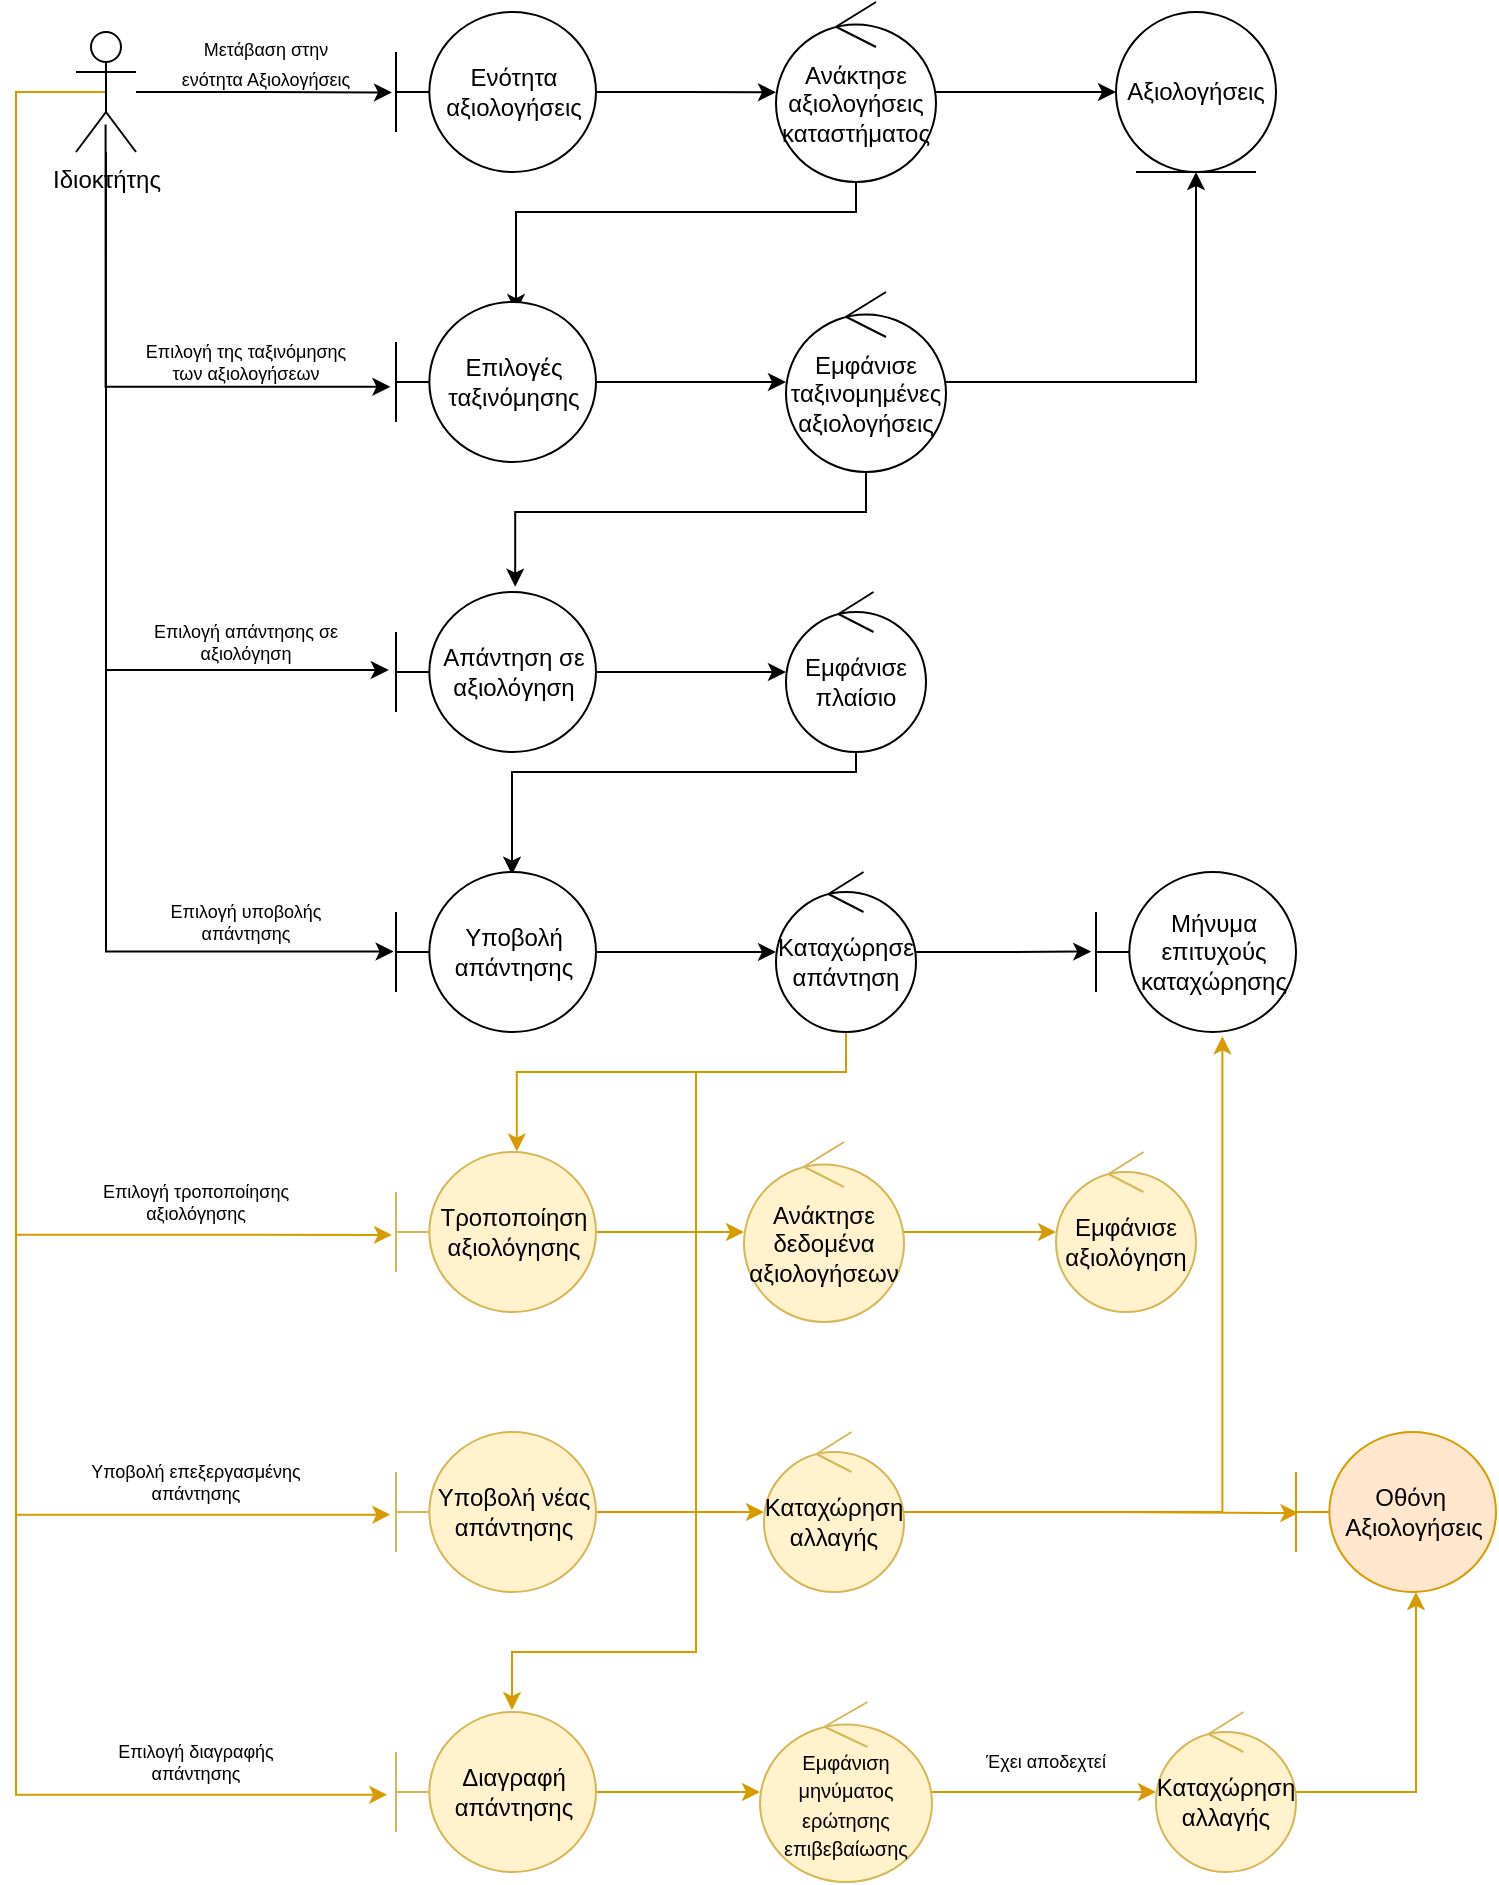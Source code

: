 <mxfile version="17.4.6" type="device"><diagram id="AdxF38VWy3-FA44VEDeO" name="Page-1"><mxGraphModel dx="1038" dy="579" grid="1" gridSize="10" guides="1" tooltips="1" connect="1" arrows="1" fold="1" page="1" pageScale="1" pageWidth="827" pageHeight="1169" math="0" shadow="0"><root><mxCell id="0"/><mxCell id="1" parent="0"/><mxCell id="u4mXXUSTzIc0NxDRn5gy-13" style="edgeStyle=orthogonalEdgeStyle;rounded=0;orthogonalLoop=1;jettySize=auto;html=1;entryX=-0.02;entryY=0.503;entryDx=0;entryDy=0;entryPerimeter=0;" edge="1" parent="1" source="u4mXXUSTzIc0NxDRn5gy-1" target="u4mXXUSTzIc0NxDRn5gy-2"><mxGeometry relative="1" as="geometry"/></mxCell><mxCell id="u4mXXUSTzIc0NxDRn5gy-16" style="edgeStyle=orthogonalEdgeStyle;rounded=0;orthogonalLoop=1;jettySize=auto;html=1;entryX=-0.028;entryY=0.53;entryDx=0;entryDy=0;entryPerimeter=0;exitX=0.493;exitY=0.77;exitDx=0;exitDy=0;exitPerimeter=0;" edge="1" parent="1" source="u4mXXUSTzIc0NxDRn5gy-1" target="u4mXXUSTzIc0NxDRn5gy-5"><mxGeometry relative="1" as="geometry"><Array as="points"><mxPoint x="55" y="217"/></Array></mxGeometry></mxCell><mxCell id="u4mXXUSTzIc0NxDRn5gy-20" style="edgeStyle=orthogonalEdgeStyle;rounded=0;orthogonalLoop=1;jettySize=auto;html=1;entryX=-0.036;entryY=0.488;entryDx=0;entryDy=0;entryPerimeter=0;" edge="1" parent="1" source="u4mXXUSTzIc0NxDRn5gy-1" target="u4mXXUSTzIc0NxDRn5gy-7"><mxGeometry relative="1" as="geometry"><Array as="points"><mxPoint x="55" y="359"/></Array></mxGeometry></mxCell><mxCell id="u4mXXUSTzIc0NxDRn5gy-23" style="edgeStyle=orthogonalEdgeStyle;rounded=0;orthogonalLoop=1;jettySize=auto;html=1;entryX=-0.012;entryY=0.497;entryDx=0;entryDy=0;entryPerimeter=0;" edge="1" parent="1" source="u4mXXUSTzIc0NxDRn5gy-1" target="u4mXXUSTzIc0NxDRn5gy-9"><mxGeometry relative="1" as="geometry"><Array as="points"><mxPoint x="55" y="500"/></Array></mxGeometry></mxCell><mxCell id="u4mXXUSTzIc0NxDRn5gy-36" style="edgeStyle=orthogonalEdgeStyle;rounded=0;orthogonalLoop=1;jettySize=auto;html=1;entryX=-0.02;entryY=0.518;entryDx=0;entryDy=0;entryPerimeter=0;fontSize=12;fillColor=#ffe6cc;strokeColor=#d79b00;exitX=0.5;exitY=0.5;exitDx=0;exitDy=0;exitPerimeter=0;" edge="1" parent="1" source="u4mXXUSTzIc0NxDRn5gy-1" target="u4mXXUSTzIc0NxDRn5gy-27"><mxGeometry relative="1" as="geometry"><Array as="points"><mxPoint x="10" y="70"/><mxPoint x="10" y="641"/></Array></mxGeometry></mxCell><mxCell id="u4mXXUSTzIc0NxDRn5gy-39" style="edgeStyle=orthogonalEdgeStyle;rounded=0;orthogonalLoop=1;jettySize=auto;html=1;entryX=-0.028;entryY=0.517;entryDx=0;entryDy=0;entryPerimeter=0;fontSize=12;fillColor=#ffe6cc;strokeColor=#d79b00;" edge="1" parent="1" source="u4mXXUSTzIc0NxDRn5gy-1" target="u4mXXUSTzIc0NxDRn5gy-30"><mxGeometry relative="1" as="geometry"><Array as="points"><mxPoint x="10" y="70"/><mxPoint x="10" y="781"/></Array></mxGeometry></mxCell><mxCell id="u4mXXUSTzIc0NxDRn5gy-43" style="edgeStyle=orthogonalEdgeStyle;rounded=0;orthogonalLoop=1;jettySize=auto;html=1;entryX=-0.044;entryY=0.517;entryDx=0;entryDy=0;entryPerimeter=0;fontSize=12;fillColor=#ffe6cc;strokeColor=#d79b00;" edge="1" parent="1" source="u4mXXUSTzIc0NxDRn5gy-1" target="u4mXXUSTzIc0NxDRn5gy-33"><mxGeometry relative="1" as="geometry"><Array as="points"><mxPoint x="10" y="70"/><mxPoint x="10" y="921"/></Array></mxGeometry></mxCell><mxCell id="u4mXXUSTzIc0NxDRn5gy-1" value="Ιδιοκτήτης" style="shape=umlActor;verticalLabelPosition=bottom;verticalAlign=top;html=1;" vertex="1" parent="1"><mxGeometry x="40" y="40" width="30" height="60" as="geometry"/></mxCell><mxCell id="u4mXXUSTzIc0NxDRn5gy-14" style="edgeStyle=orthogonalEdgeStyle;rounded=0;orthogonalLoop=1;jettySize=auto;html=1;entryX=0;entryY=0.502;entryDx=0;entryDy=0;entryPerimeter=0;" edge="1" parent="1" source="u4mXXUSTzIc0NxDRn5gy-2" target="u4mXXUSTzIc0NxDRn5gy-3"><mxGeometry relative="1" as="geometry"/></mxCell><mxCell id="u4mXXUSTzIc0NxDRn5gy-2" value="Ενότητα αξιολογήσεις" style="shape=umlBoundary;whiteSpace=wrap;html=1;" vertex="1" parent="1"><mxGeometry x="200" y="30" width="100" height="80" as="geometry"/></mxCell><mxCell id="u4mXXUSTzIc0NxDRn5gy-15" style="edgeStyle=orthogonalEdgeStyle;rounded=0;orthogonalLoop=1;jettySize=auto;html=1;entryX=0;entryY=0.5;entryDx=0;entryDy=0;" edge="1" parent="1" source="u4mXXUSTzIc0NxDRn5gy-3" target="u4mXXUSTzIc0NxDRn5gy-4"><mxGeometry relative="1" as="geometry"/></mxCell><mxCell id="u4mXXUSTzIc0NxDRn5gy-18" style="edgeStyle=orthogonalEdgeStyle;rounded=0;orthogonalLoop=1;jettySize=auto;html=1;entryX=0.6;entryY=0.063;entryDx=0;entryDy=0;entryPerimeter=0;" edge="1" parent="1" source="u4mXXUSTzIc0NxDRn5gy-3" target="u4mXXUSTzIc0NxDRn5gy-5"><mxGeometry relative="1" as="geometry"><Array as="points"><mxPoint x="430" y="130"/><mxPoint x="260" y="130"/></Array></mxGeometry></mxCell><mxCell id="u4mXXUSTzIc0NxDRn5gy-3" value="Ανάκτησε αξιολογήσεις καταστήματος" style="ellipse;shape=umlControl;whiteSpace=wrap;html=1;" vertex="1" parent="1"><mxGeometry x="390" y="25" width="80" height="90" as="geometry"/></mxCell><mxCell id="u4mXXUSTzIc0NxDRn5gy-4" value="Αξιολογήσεις" style="ellipse;shape=umlEntity;whiteSpace=wrap;html=1;" vertex="1" parent="1"><mxGeometry x="560" y="30" width="80" height="80" as="geometry"/></mxCell><mxCell id="u4mXXUSTzIc0NxDRn5gy-17" style="edgeStyle=orthogonalEdgeStyle;rounded=0;orthogonalLoop=1;jettySize=auto;html=1;" edge="1" parent="1" source="u4mXXUSTzIc0NxDRn5gy-5" target="u4mXXUSTzIc0NxDRn5gy-6"><mxGeometry relative="1" as="geometry"/></mxCell><mxCell id="u4mXXUSTzIc0NxDRn5gy-5" value="Επιλογές ταξινόμησης" style="shape=umlBoundary;whiteSpace=wrap;html=1;" vertex="1" parent="1"><mxGeometry x="200" y="175" width="100" height="80" as="geometry"/></mxCell><mxCell id="u4mXXUSTzIc0NxDRn5gy-19" style="edgeStyle=orthogonalEdgeStyle;rounded=0;orthogonalLoop=1;jettySize=auto;html=1;entryX=0.5;entryY=1;entryDx=0;entryDy=0;" edge="1" parent="1" source="u4mXXUSTzIc0NxDRn5gy-6" target="u4mXXUSTzIc0NxDRn5gy-4"><mxGeometry relative="1" as="geometry"/></mxCell><mxCell id="u4mXXUSTzIc0NxDRn5gy-22" style="edgeStyle=orthogonalEdgeStyle;rounded=0;orthogonalLoop=1;jettySize=auto;html=1;entryX=0.596;entryY=-0.033;entryDx=0;entryDy=0;entryPerimeter=0;" edge="1" parent="1" source="u4mXXUSTzIc0NxDRn5gy-6" target="u4mXXUSTzIc0NxDRn5gy-7"><mxGeometry relative="1" as="geometry"><Array as="points"><mxPoint x="435" y="280"/><mxPoint x="260" y="280"/></Array></mxGeometry></mxCell><mxCell id="u4mXXUSTzIc0NxDRn5gy-6" value="Εμφάνισε ταξινομημένες αξιολογήσεις" style="ellipse;shape=umlControl;whiteSpace=wrap;html=1;" vertex="1" parent="1"><mxGeometry x="395" y="170" width="80" height="90" as="geometry"/></mxCell><mxCell id="u4mXXUSTzIc0NxDRn5gy-21" style="edgeStyle=orthogonalEdgeStyle;rounded=0;orthogonalLoop=1;jettySize=auto;html=1;" edge="1" parent="1" source="u4mXXUSTzIc0NxDRn5gy-7" target="u4mXXUSTzIc0NxDRn5gy-8"><mxGeometry relative="1" as="geometry"/></mxCell><mxCell id="u4mXXUSTzIc0NxDRn5gy-7" value="Απάντηση σε αξιολόγηση" style="shape=umlBoundary;whiteSpace=wrap;html=1;" vertex="1" parent="1"><mxGeometry x="200" y="320" width="100" height="80" as="geometry"/></mxCell><mxCell id="u4mXXUSTzIc0NxDRn5gy-26" style="edgeStyle=orthogonalEdgeStyle;rounded=0;orthogonalLoop=1;jettySize=auto;html=1;entryX=0.58;entryY=0.017;entryDx=0;entryDy=0;entryPerimeter=0;" edge="1" parent="1" source="u4mXXUSTzIc0NxDRn5gy-8" target="u4mXXUSTzIc0NxDRn5gy-9"><mxGeometry relative="1" as="geometry"><Array as="points"><mxPoint x="430" y="410"/><mxPoint x="258" y="410"/></Array></mxGeometry></mxCell><mxCell id="u4mXXUSTzIc0NxDRn5gy-8" value="Εμφάνισε πλαίσιο" style="ellipse;shape=umlControl;whiteSpace=wrap;html=1;" vertex="1" parent="1"><mxGeometry x="395" y="320" width="70" height="80" as="geometry"/></mxCell><mxCell id="u4mXXUSTzIc0NxDRn5gy-24" style="edgeStyle=orthogonalEdgeStyle;rounded=0;orthogonalLoop=1;jettySize=auto;html=1;" edge="1" parent="1" source="u4mXXUSTzIc0NxDRn5gy-9" target="u4mXXUSTzIc0NxDRn5gy-10"><mxGeometry relative="1" as="geometry"/></mxCell><mxCell id="u4mXXUSTzIc0NxDRn5gy-9" value="Υποβολή απάντησης" style="shape=umlBoundary;whiteSpace=wrap;html=1;" vertex="1" parent="1"><mxGeometry x="200" y="460" width="100" height="80" as="geometry"/></mxCell><mxCell id="u4mXXUSTzIc0NxDRn5gy-25" style="edgeStyle=orthogonalEdgeStyle;rounded=0;orthogonalLoop=1;jettySize=auto;html=1;entryX=-0.024;entryY=0.497;entryDx=0;entryDy=0;entryPerimeter=0;" edge="1" parent="1" source="u4mXXUSTzIc0NxDRn5gy-10" target="u4mXXUSTzIc0NxDRn5gy-11"><mxGeometry relative="1" as="geometry"/></mxCell><mxCell id="u4mXXUSTzIc0NxDRn5gy-47" style="edgeStyle=orthogonalEdgeStyle;rounded=0;orthogonalLoop=1;jettySize=auto;html=1;entryX=0.604;entryY=-0.003;entryDx=0;entryDy=0;entryPerimeter=0;fontSize=12;fillColor=#ffe6cc;strokeColor=#d79b00;" edge="1" parent="1" source="u4mXXUSTzIc0NxDRn5gy-10" target="u4mXXUSTzIc0NxDRn5gy-27"><mxGeometry relative="1" as="geometry"><Array as="points"><mxPoint x="425" y="560"/><mxPoint x="260" y="560"/></Array></mxGeometry></mxCell><mxCell id="u4mXXUSTzIc0NxDRn5gy-48" style="edgeStyle=orthogonalEdgeStyle;rounded=0;orthogonalLoop=1;jettySize=auto;html=1;entryX=0.58;entryY=-0.012;entryDx=0;entryDy=0;entryPerimeter=0;fontSize=12;fillColor=#ffe6cc;strokeColor=#d79b00;" edge="1" parent="1" source="u4mXXUSTzIc0NxDRn5gy-10" target="u4mXXUSTzIc0NxDRn5gy-33"><mxGeometry relative="1" as="geometry"><Array as="points"><mxPoint x="425" y="560"/><mxPoint x="350" y="560"/><mxPoint x="350" y="850"/><mxPoint x="258" y="850"/></Array></mxGeometry></mxCell><mxCell id="u4mXXUSTzIc0NxDRn5gy-10" value="Καταχώρησε απάντηση" style="ellipse;shape=umlControl;whiteSpace=wrap;html=1;" vertex="1" parent="1"><mxGeometry x="390" y="460" width="70" height="80" as="geometry"/></mxCell><mxCell id="u4mXXUSTzIc0NxDRn5gy-11" value="Μήνυμα επιτυχούς καταχώρησης" style="shape=umlBoundary;whiteSpace=wrap;html=1;" vertex="1" parent="1"><mxGeometry x="550" y="460" width="100" height="80" as="geometry"/></mxCell><mxCell id="u4mXXUSTzIc0NxDRn5gy-37" style="edgeStyle=orthogonalEdgeStyle;rounded=0;orthogonalLoop=1;jettySize=auto;html=1;fontSize=12;fillColor=#ffe6cc;strokeColor=#d79b00;" edge="1" parent="1" source="u4mXXUSTzIc0NxDRn5gy-27" target="u4mXXUSTzIc0NxDRn5gy-28"><mxGeometry relative="1" as="geometry"/></mxCell><mxCell id="u4mXXUSTzIc0NxDRn5gy-27" value="Τροποποίηση αξιολόγησης" style="shape=umlBoundary;whiteSpace=wrap;html=1;fillColor=#fff2cc;strokeColor=#d6b656;" vertex="1" parent="1"><mxGeometry x="200" y="600" width="100" height="80" as="geometry"/></mxCell><mxCell id="u4mXXUSTzIc0NxDRn5gy-38" style="edgeStyle=orthogonalEdgeStyle;rounded=0;orthogonalLoop=1;jettySize=auto;html=1;fontSize=12;fillColor=#ffe6cc;strokeColor=#d79b00;" edge="1" parent="1" source="u4mXXUSTzIc0NxDRn5gy-28" target="u4mXXUSTzIc0NxDRn5gy-29"><mxGeometry relative="1" as="geometry"/></mxCell><mxCell id="u4mXXUSTzIc0NxDRn5gy-28" value="Ανάκτησε δεδομένα αξιολογήσεων" style="ellipse;shape=umlControl;whiteSpace=wrap;html=1;fillColor=#fff2cc;strokeColor=#d6b656;" vertex="1" parent="1"><mxGeometry x="374" y="595" width="80" height="90" as="geometry"/></mxCell><mxCell id="u4mXXUSTzIc0NxDRn5gy-29" value="Εμφάνισε αξιολόγηση" style="ellipse;shape=umlControl;whiteSpace=wrap;html=1;fillColor=#fff2cc;strokeColor=#d6b656;" vertex="1" parent="1"><mxGeometry x="530" y="600" width="70" height="80" as="geometry"/></mxCell><mxCell id="u4mXXUSTzIc0NxDRn5gy-40" style="edgeStyle=orthogonalEdgeStyle;rounded=0;orthogonalLoop=1;jettySize=auto;html=1;fontSize=12;fillColor=#ffe6cc;strokeColor=#d79b00;" edge="1" parent="1" source="u4mXXUSTzIc0NxDRn5gy-30" target="u4mXXUSTzIc0NxDRn5gy-31"><mxGeometry relative="1" as="geometry"/></mxCell><mxCell id="u4mXXUSTzIc0NxDRn5gy-30" value="Υποβολή νέας απάντησης" style="shape=umlBoundary;whiteSpace=wrap;html=1;fillColor=#fff2cc;strokeColor=#d6b656;" vertex="1" parent="1"><mxGeometry x="200" y="740" width="100" height="80" as="geometry"/></mxCell><mxCell id="u4mXXUSTzIc0NxDRn5gy-41" style="edgeStyle=orthogonalEdgeStyle;rounded=0;orthogonalLoop=1;jettySize=auto;html=1;entryX=0.632;entryY=1.027;entryDx=0;entryDy=0;entryPerimeter=0;fontSize=12;fillColor=#ffe6cc;strokeColor=#d79b00;" edge="1" parent="1" source="u4mXXUSTzIc0NxDRn5gy-31" target="u4mXXUSTzIc0NxDRn5gy-11"><mxGeometry relative="1" as="geometry"/></mxCell><mxCell id="u4mXXUSTzIc0NxDRn5gy-42" style="edgeStyle=orthogonalEdgeStyle;rounded=0;orthogonalLoop=1;jettySize=auto;html=1;entryX=0.012;entryY=0.507;entryDx=0;entryDy=0;entryPerimeter=0;fontSize=12;fillColor=#ffe6cc;strokeColor=#d79b00;" edge="1" parent="1" source="u4mXXUSTzIc0NxDRn5gy-31" target="u4mXXUSTzIc0NxDRn5gy-32"><mxGeometry relative="1" as="geometry"/></mxCell><mxCell id="u4mXXUSTzIc0NxDRn5gy-31" value="Καταχώρηση αλλαγής" style="ellipse;shape=umlControl;whiteSpace=wrap;html=1;fillColor=#fff2cc;strokeColor=#d6b656;" vertex="1" parent="1"><mxGeometry x="384" y="740" width="70" height="80" as="geometry"/></mxCell><mxCell id="u4mXXUSTzIc0NxDRn5gy-32" value="Οθόνη&amp;nbsp;&lt;br&gt;Αξιολογήσεις" style="shape=umlBoundary;whiteSpace=wrap;html=1;fillColor=#ffe6cc;strokeColor=#d79b00;" vertex="1" parent="1"><mxGeometry x="650" y="740" width="100" height="80" as="geometry"/></mxCell><mxCell id="u4mXXUSTzIc0NxDRn5gy-44" style="edgeStyle=orthogonalEdgeStyle;rounded=0;orthogonalLoop=1;jettySize=auto;html=1;fontSize=12;fillColor=#ffe6cc;strokeColor=#d79b00;" edge="1" parent="1" source="u4mXXUSTzIc0NxDRn5gy-33" target="u4mXXUSTzIc0NxDRn5gy-34"><mxGeometry relative="1" as="geometry"/></mxCell><mxCell id="u4mXXUSTzIc0NxDRn5gy-33" value="Διαγραφή απάντησης" style="shape=umlBoundary;whiteSpace=wrap;html=1;fillColor=#fff2cc;strokeColor=#d6b656;" vertex="1" parent="1"><mxGeometry x="200" y="880" width="100" height="80" as="geometry"/></mxCell><mxCell id="u4mXXUSTzIc0NxDRn5gy-45" style="edgeStyle=orthogonalEdgeStyle;rounded=0;orthogonalLoop=1;jettySize=auto;html=1;fontSize=12;fillColor=#ffe6cc;strokeColor=#d79b00;" edge="1" parent="1" source="u4mXXUSTzIc0NxDRn5gy-34" target="u4mXXUSTzIc0NxDRn5gy-35"><mxGeometry relative="1" as="geometry"/></mxCell><mxCell id="u4mXXUSTzIc0NxDRn5gy-34" value="&lt;font style=&quot;font-size: 10px&quot;&gt;Εμφάνιση μηνύματος&lt;br&gt;ερώτησης&lt;br&gt;επιβεβαίωσης&lt;/font&gt;" style="ellipse;shape=umlControl;whiteSpace=wrap;html=1;fillColor=#fff2cc;strokeColor=#d6b656;" vertex="1" parent="1"><mxGeometry x="382" y="875" width="86" height="90" as="geometry"/></mxCell><mxCell id="u4mXXUSTzIc0NxDRn5gy-46" style="edgeStyle=orthogonalEdgeStyle;rounded=0;orthogonalLoop=1;jettySize=auto;html=1;entryX=0.6;entryY=1;entryDx=0;entryDy=0;entryPerimeter=0;fontSize=12;fillColor=#ffe6cc;strokeColor=#d79b00;" edge="1" parent="1" source="u4mXXUSTzIc0NxDRn5gy-35" target="u4mXXUSTzIc0NxDRn5gy-32"><mxGeometry relative="1" as="geometry"><Array as="points"><mxPoint x="710" y="920"/></Array></mxGeometry></mxCell><mxCell id="u4mXXUSTzIc0NxDRn5gy-35" value="&lt;font style=&quot;font-size: 12px&quot;&gt;Καταχώρηση αλλαγής&lt;/font&gt;" style="ellipse;shape=umlControl;whiteSpace=wrap;html=1;fontSize=10;fillColor=#fff2cc;strokeColor=#d6b656;" vertex="1" parent="1"><mxGeometry x="580" y="880" width="70" height="80" as="geometry"/></mxCell><mxCell id="u4mXXUSTzIc0NxDRn5gy-49" value="&lt;font style=&quot;font-size: 9px&quot;&gt;Μετάβαση στην ενότητα Αξιολογήσεις&lt;/font&gt;" style="text;html=1;strokeColor=none;fillColor=none;align=center;verticalAlign=middle;whiteSpace=wrap;rounded=0;fontSize=12;" vertex="1" parent="1"><mxGeometry x="90" y="40" width="90" height="30" as="geometry"/></mxCell><mxCell id="u4mXXUSTzIc0NxDRn5gy-50" value="Επιλογή της ταξινόμησης των αξιολογήσεων" style="text;html=1;strokeColor=none;fillColor=none;align=center;verticalAlign=middle;whiteSpace=wrap;rounded=0;fontSize=9;" vertex="1" parent="1"><mxGeometry x="70" y="190" width="110" height="30" as="geometry"/></mxCell><mxCell id="u4mXXUSTzIc0NxDRn5gy-51" value="Επιλογή απάντησης σε αξιολόγηση" style="text;html=1;strokeColor=none;fillColor=none;align=center;verticalAlign=middle;whiteSpace=wrap;rounded=0;fontSize=9;" vertex="1" parent="1"><mxGeometry x="75" y="330" width="100" height="30" as="geometry"/></mxCell><mxCell id="u4mXXUSTzIc0NxDRn5gy-52" value="Επιλογή υποβολής απάντησης" style="text;html=1;strokeColor=none;fillColor=none;align=center;verticalAlign=middle;whiteSpace=wrap;rounded=0;fontSize=9;" vertex="1" parent="1"><mxGeometry x="70" y="470" width="110" height="30" as="geometry"/></mxCell><mxCell id="u4mXXUSTzIc0NxDRn5gy-53" value="Επιλογή τροποποίησης αξιολόγησης" style="text;html=1;strokeColor=none;fillColor=none;align=center;verticalAlign=middle;whiteSpace=wrap;rounded=0;fontSize=9;" vertex="1" parent="1"><mxGeometry x="50" y="610" width="100" height="30" as="geometry"/></mxCell><mxCell id="u4mXXUSTzIc0NxDRn5gy-54" value="Υποβολή επεξεργασμένης απάντησης" style="text;html=1;strokeColor=none;fillColor=none;align=center;verticalAlign=middle;whiteSpace=wrap;rounded=0;fontSize=9;" vertex="1" parent="1"><mxGeometry x="40" y="750" width="120" height="30" as="geometry"/></mxCell><mxCell id="u4mXXUSTzIc0NxDRn5gy-55" value="Επιλογή διαγραφής απάντησης" style="text;html=1;strokeColor=none;fillColor=none;align=center;verticalAlign=middle;whiteSpace=wrap;rounded=0;fontSize=9;" vertex="1" parent="1"><mxGeometry x="40" y="890" width="120" height="30" as="geometry"/></mxCell><mxCell id="u4mXXUSTzIc0NxDRn5gy-56" value="Έχει αποδεχτεί" style="text;html=1;strokeColor=none;fillColor=none;align=center;verticalAlign=middle;whiteSpace=wrap;rounded=0;fontSize=9;" vertex="1" parent="1"><mxGeometry x="490" y="890" width="70" height="30" as="geometry"/></mxCell></root></mxGraphModel></diagram></mxfile>